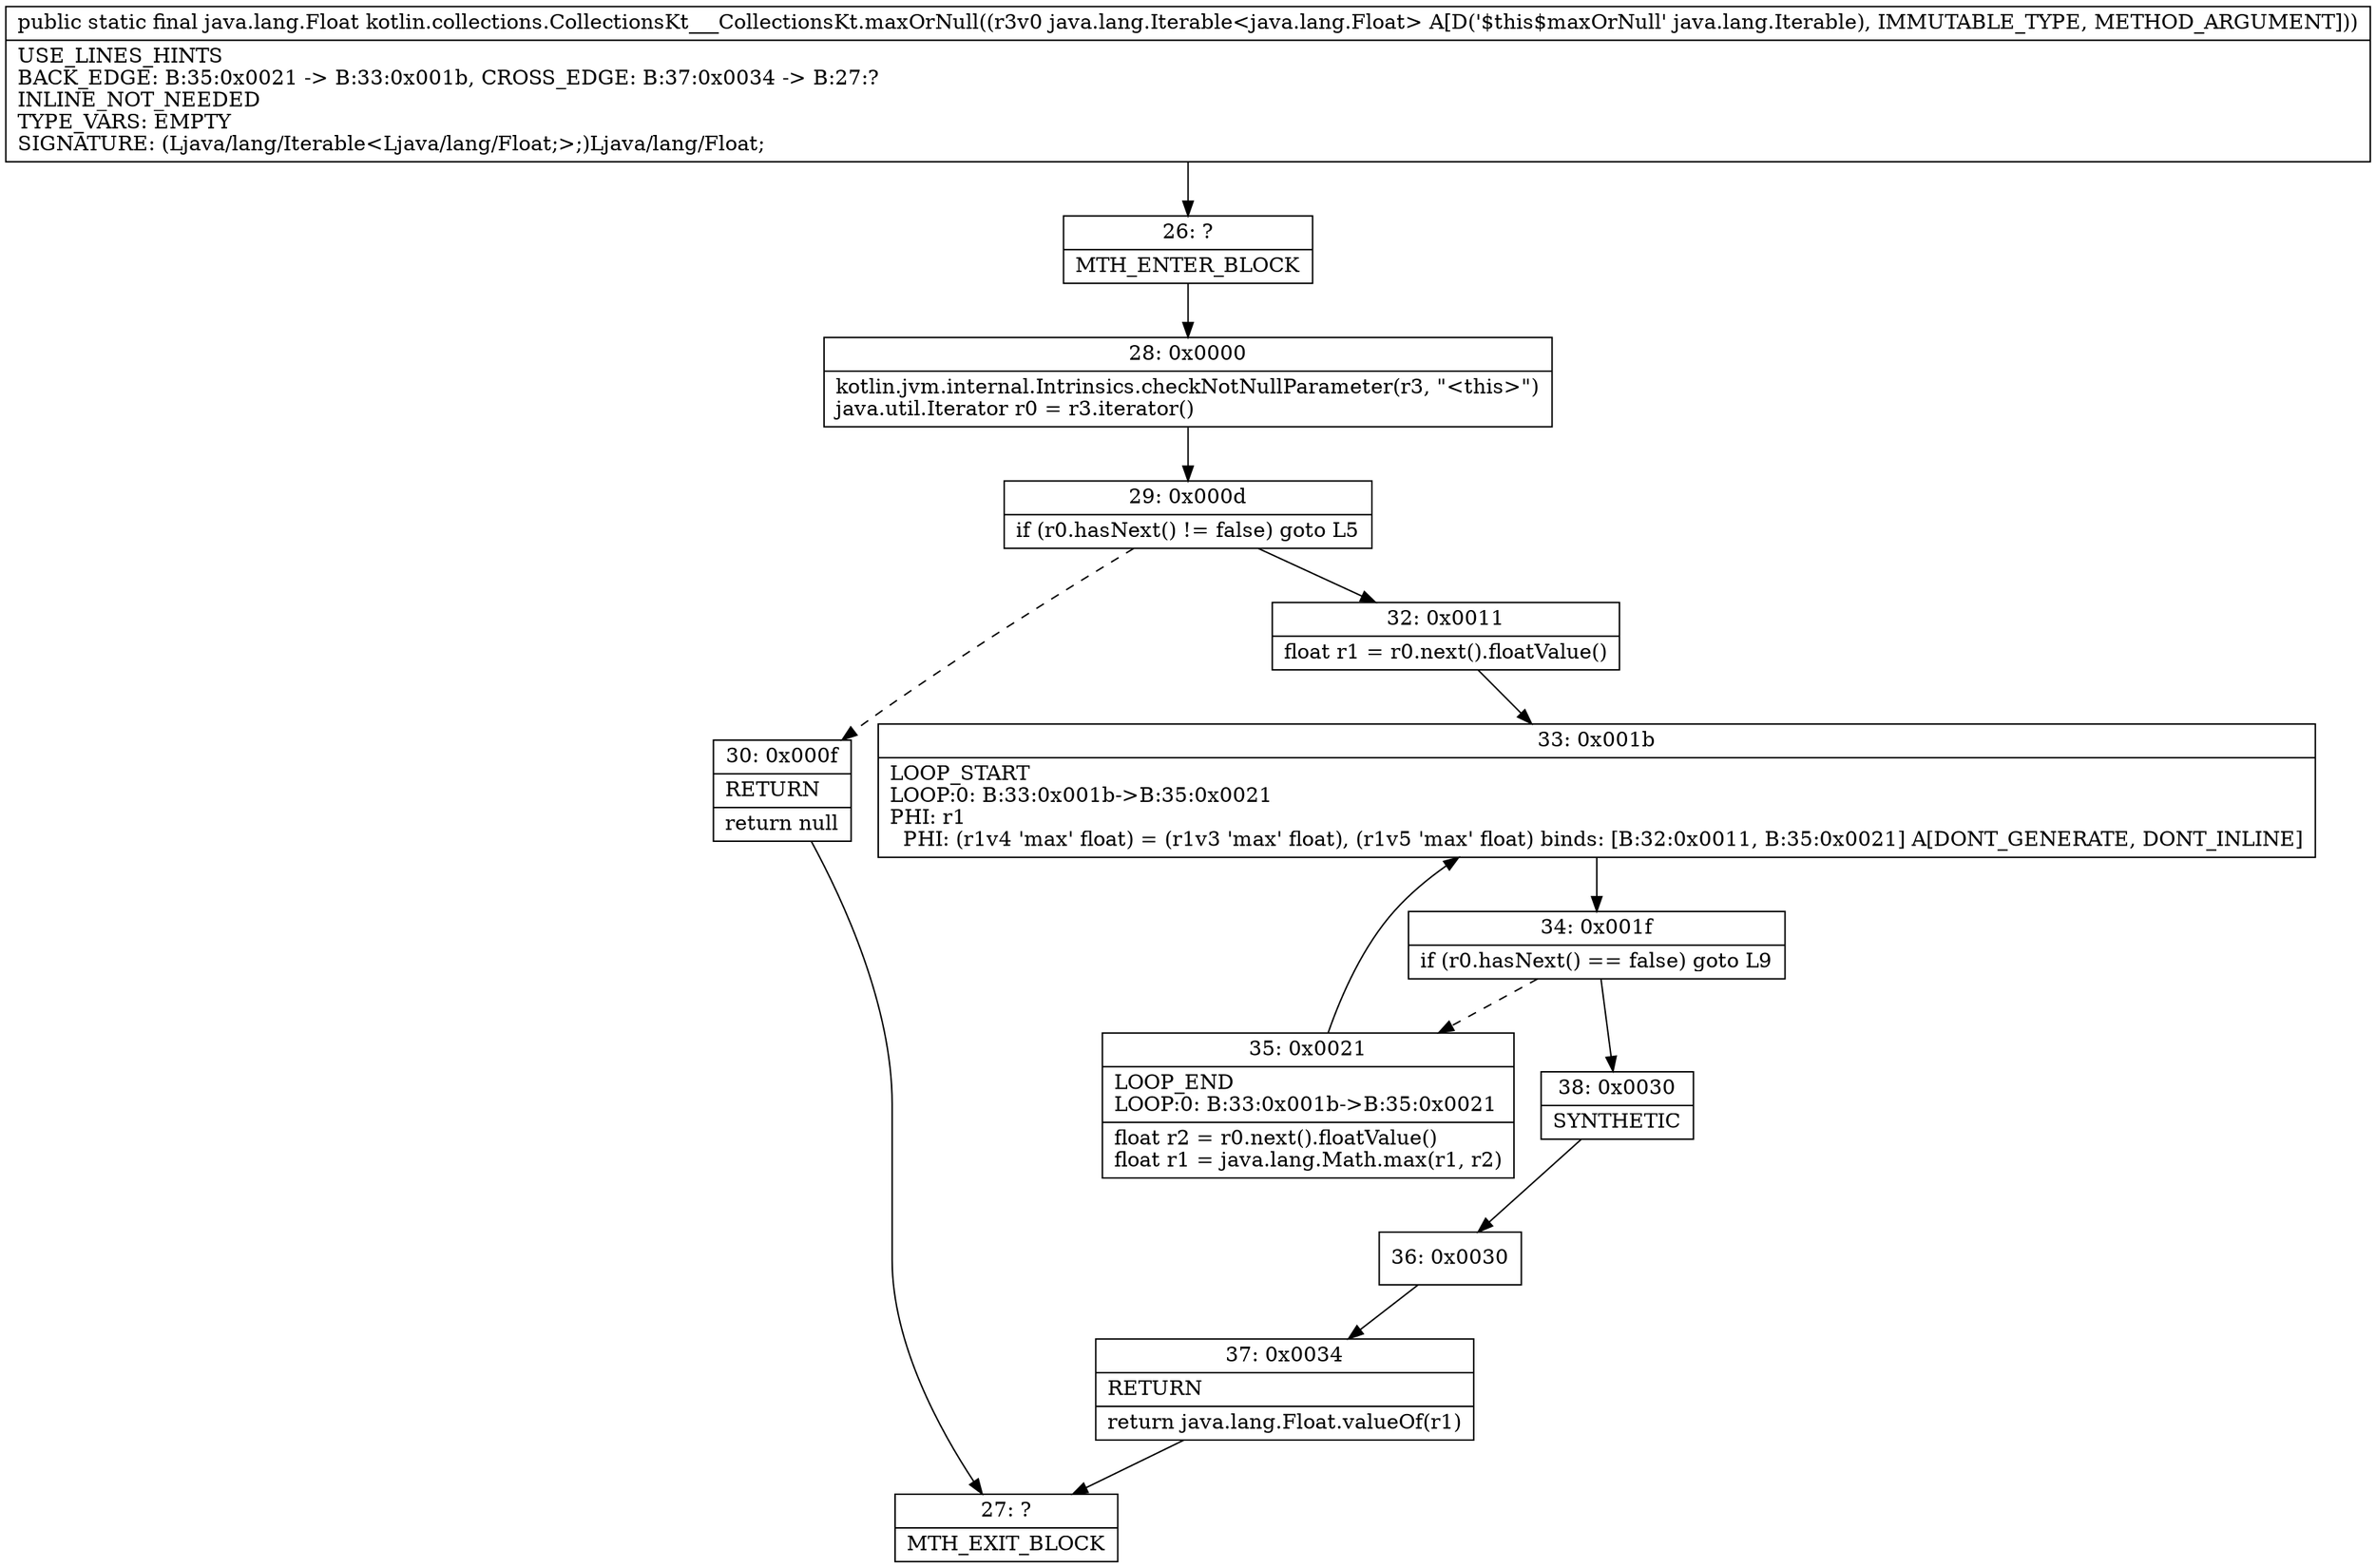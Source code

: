 digraph "CFG forkotlin.collections.CollectionsKt___CollectionsKt.maxOrNull(Ljava\/lang\/Iterable;)Ljava\/lang\/Float;" {
Node_26 [shape=record,label="{26\:\ ?|MTH_ENTER_BLOCK\l}"];
Node_28 [shape=record,label="{28\:\ 0x0000|kotlin.jvm.internal.Intrinsics.checkNotNullParameter(r3, \"\<this\>\")\ljava.util.Iterator r0 = r3.iterator()\l}"];
Node_29 [shape=record,label="{29\:\ 0x000d|if (r0.hasNext() != false) goto L5\l}"];
Node_30 [shape=record,label="{30\:\ 0x000f|RETURN\l|return null\l}"];
Node_27 [shape=record,label="{27\:\ ?|MTH_EXIT_BLOCK\l}"];
Node_32 [shape=record,label="{32\:\ 0x0011|float r1 = r0.next().floatValue()\l}"];
Node_33 [shape=record,label="{33\:\ 0x001b|LOOP_START\lLOOP:0: B:33:0x001b\-\>B:35:0x0021\lPHI: r1 \l  PHI: (r1v4 'max' float) = (r1v3 'max' float), (r1v5 'max' float) binds: [B:32:0x0011, B:35:0x0021] A[DONT_GENERATE, DONT_INLINE]\l}"];
Node_34 [shape=record,label="{34\:\ 0x001f|if (r0.hasNext() == false) goto L9\l}"];
Node_35 [shape=record,label="{35\:\ 0x0021|LOOP_END\lLOOP:0: B:33:0x001b\-\>B:35:0x0021\l|float r2 = r0.next().floatValue()\lfloat r1 = java.lang.Math.max(r1, r2)\l}"];
Node_38 [shape=record,label="{38\:\ 0x0030|SYNTHETIC\l}"];
Node_36 [shape=record,label="{36\:\ 0x0030}"];
Node_37 [shape=record,label="{37\:\ 0x0034|RETURN\l|return java.lang.Float.valueOf(r1)\l}"];
MethodNode[shape=record,label="{public static final java.lang.Float kotlin.collections.CollectionsKt___CollectionsKt.maxOrNull((r3v0 java.lang.Iterable\<java.lang.Float\> A[D('$this$maxOrNull' java.lang.Iterable), IMMUTABLE_TYPE, METHOD_ARGUMENT]))  | USE_LINES_HINTS\lBACK_EDGE: B:35:0x0021 \-\> B:33:0x001b, CROSS_EDGE: B:37:0x0034 \-\> B:27:?\lINLINE_NOT_NEEDED\lTYPE_VARS: EMPTY\lSIGNATURE: (Ljava\/lang\/Iterable\<Ljava\/lang\/Float;\>;)Ljava\/lang\/Float;\l}"];
MethodNode -> Node_26;Node_26 -> Node_28;
Node_28 -> Node_29;
Node_29 -> Node_30[style=dashed];
Node_29 -> Node_32;
Node_30 -> Node_27;
Node_32 -> Node_33;
Node_33 -> Node_34;
Node_34 -> Node_35[style=dashed];
Node_34 -> Node_38;
Node_35 -> Node_33;
Node_38 -> Node_36;
Node_36 -> Node_37;
Node_37 -> Node_27;
}

